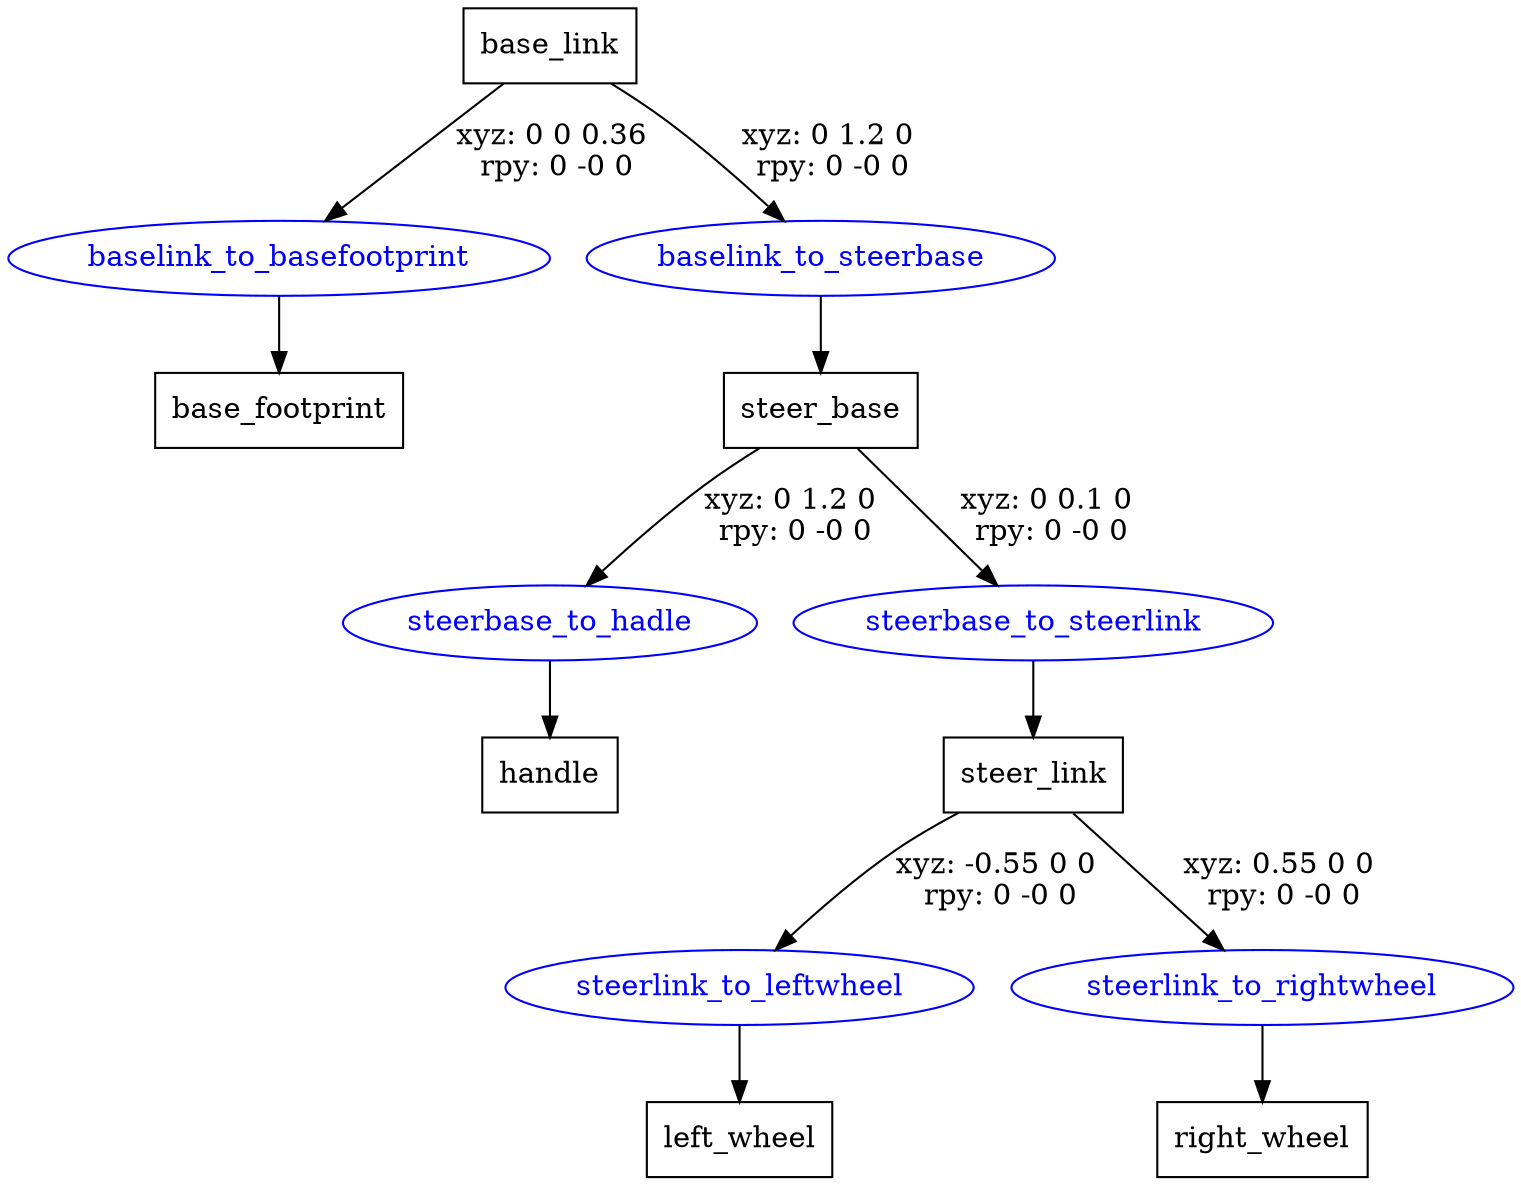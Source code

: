 digraph G {
node [shape=box];
"base_link" [label="base_link"];
"base_footprint" [label="base_footprint"];
"steer_base" [label="steer_base"];
"handle" [label="handle"];
"steer_link" [label="steer_link"];
"left_wheel" [label="left_wheel"];
"right_wheel" [label="right_wheel"];
node [shape=ellipse, color=blue, fontcolor=blue];
"base_link" -> "baselink_to_basefootprint" [label="xyz: 0 0 0.36 \nrpy: 0 -0 0"]
"baselink_to_basefootprint" -> "base_footprint"
"base_link" -> "baselink_to_steerbase" [label="xyz: 0 1.2 0 \nrpy: 0 -0 0"]
"baselink_to_steerbase" -> "steer_base"
"steer_base" -> "steerbase_to_hadle" [label="xyz: 0 1.2 0 \nrpy: 0 -0 0"]
"steerbase_to_hadle" -> "handle"
"steer_base" -> "steerbase_to_steerlink" [label="xyz: 0 0.1 0 \nrpy: 0 -0 0"]
"steerbase_to_steerlink" -> "steer_link"
"steer_link" -> "steerlink_to_leftwheel" [label="xyz: -0.55 0 0 \nrpy: 0 -0 0"]
"steerlink_to_leftwheel" -> "left_wheel"
"steer_link" -> "steerlink_to_rightwheel" [label="xyz: 0.55 0 0 \nrpy: 0 -0 0"]
"steerlink_to_rightwheel" -> "right_wheel"
}
